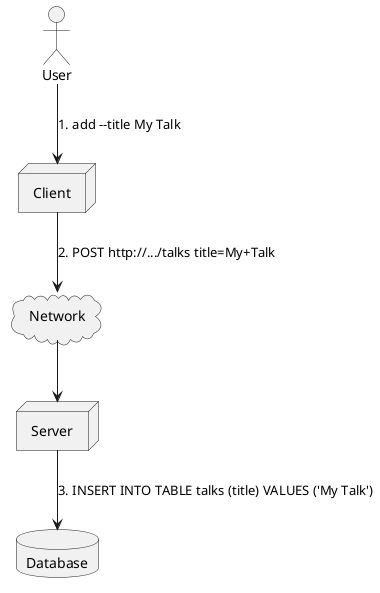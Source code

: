 @startuml

actor User
node Client
cloud Network
node Server
database Database

User -down-> Client: 1. add --title My Talk
Client -down-> Network: 2. POST http://.../talks title=My+Talk
Network -down-> Server
Server -down-> Database: 3. INSERT INTO TABLE talks (title) VALUES ('My Talk') 



@enduml
